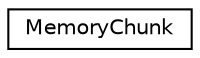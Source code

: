 digraph "类继承关系图"
{
  edge [fontname="Helvetica",fontsize="10",labelfontname="Helvetica",labelfontsize="10"];
  node [fontname="Helvetica",fontsize="10",shape=record];
  rankdir="LR";
  Node0 [label="MemoryChunk",height=0.2,width=0.4,color="black", fillcolor="white", style="filled",URL="$d4/d1d/class_memory_chunk.html"];
}
